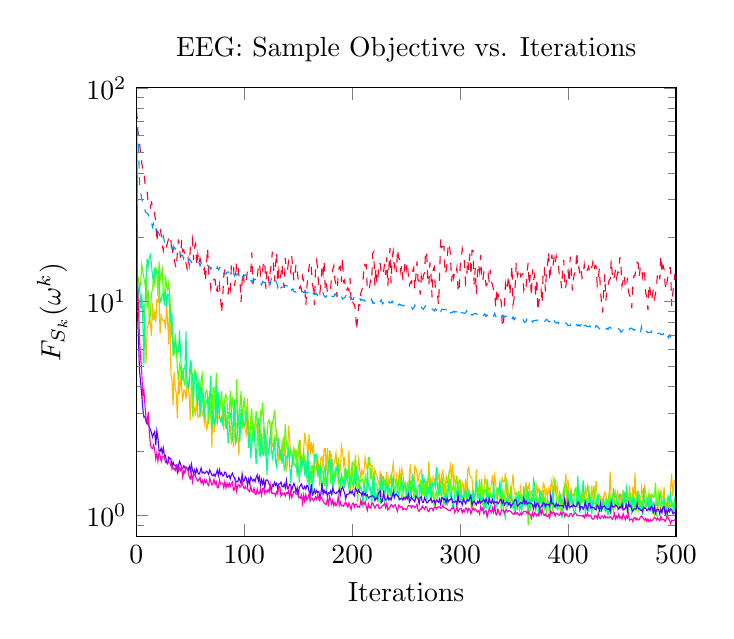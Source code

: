 % This file was created by matplotlib v0.1.0.
% Copyright (c) 2010--2014, Nico Schlömer <nico.schloemer@gmail.com>
% All rights reserved.
% 
% The lastest updates can be retrieved from
% 
% https://github.com/nschloe/matplotlib2tikz
% 
% where you can also submit bug reports and leavecomments.
% 
\begin{tikzpicture}

\definecolor{color1}{rgb}{1,0.728,0}
\definecolor{color0}{rgb}{1,0,0.16}
\definecolor{color3}{rgb}{0,1,0.548}
\definecolor{color2}{rgb}{0.36,1,0}
\definecolor{color5}{rgb}{0.355,0,1}
\definecolor{color4}{rgb}{0,0.562,1}
\definecolor{color6}{rgb}{1,0,0.75}

\begin{axis}[
title={EEG: Sample Objective vs. Iterations},
xlabel={Iterations},
ylabel={$F_{S_k}(\omega^k)$},
xmin=0, xmax=500,
ymin=0.8, ymax=100,
ymode=log,
axis on top
]
\addplot [color0, dashed]
coordinates {
(0,78.138)
(1.0,64.012)
(2,60.364)
(3,55.307)
(4,48.929)
(5,44.588)
(6,41.43)
(7,41.49)
(8.0,35.499)
(9,35.021)
(10,32.739)
(11,28.641)
(12,28.785)
(13,27.594)
(14,29.114)
(15,28.26)
(16,28.16)
(17,25.587)
(18,23.513)
(19,18.987)
(20,21.884)
(21,22.554)
(22,22.144)
(23,20.566)
(24,18.524)
(25,17.372)
(26,18.83)
(27,18.504)
(28,18.116)
(29,18.994)
(30,19.795)
(31,18.829)
(32,19.42)
(33,16.577)
(34,17.899)
(35,16.078)
(36,14.876)
(37,14.361)
(38,16.94)
(39,19.541)
(40,17.613)
(41,16.016)
(42,19.43)
(43,17.165)
(44,17.4)
(45,16.391)
(46,15.136)
(47,14.282)
(48,15.904)
(49,14.818)
(50,17.723)
(51,18.469)
(52,19.711)
(53,15.652)
(54,18.04)
(55,18.727)
(56,14.722)
(57,16.616)
(58,15.088)
(59,15.954)
(60,15.191)
(61,14.931)
(62,14.024)
(63,14.319)
(64,12.485)
(65,15.134)
(66,17.859)
(67,13.691)
(68,12.871)
(69,11.51)
(70,12.625)
(71,12.504)
(72,12.738)
(73,12.663)
(74,11.043)
(75,11.654)
(76,10.91)
(77,11.999)
(78,10.495)
(79,8.834)
(80,10.376)
(81,13.144)
(82,14.069)
(83,14.183)
(84,13.798)
(85,10.808)
(86,12.151)
(87,11.401)
(88,14.602)
(89,14.299)
(90,14.906)
(91,11.84)
(92,13.034)
(93,15.372)
(94,15.053)
(95,13.286)
(96,12.706)
(97,9.992)
(98,12.447)
(99,13.771)
(100,12.086)
(101,11.951)
(102,12.553)
(103,14.174)
(104,14.325)
(105,13.929)
(106,13.767)
(107,17.01)
(108,12.043)
(109,13.004)
(110,12.913)
(111,12.785)
(112,12.634)
(113,14.683)
(114,15.188)
(115,13.509)
(116,14.508)
(117,14.016)
(118,15.564)
(119,15.313)
(120,11.472)
(121,14.128)
(122,13.564)
(123,12.174)
(124,13.773)
(125,14.838)
(126,17.117)
(127,14.953)
(128,12.457)
(129,14.872)
(130,17.029)
(131,12.24)
(132,14.027)
(133,12.835)
(134,13.43)
(135,14.99)
(136,12.786)
(137,11.592)
(138,16.018)
(139,13.963)
(140,14.075)
(141,15.314)
(142,14.321)
(143,13.731)
(144,16.313)
(145,14.189)
(146,12.522)
(147,13.551)
(148,15.013)
(149,14.079)
(150,12.579)
(151,11.571)
(152,11.813)
(153,11.352)
(154,13.116)
(155,12.525)
(156,11.799)
(157,9.574)
(158,11.621)
(159,13.276)
(160,14.477)
(161,15.46)
(162,14.931)
(163,12.183)
(164,11.468)
(165,9.628)
(166,14.219)
(167,15.569)
(168,14.439)
(169,11.399)
(170,10.965)
(171,12.084)
(172,14.575)
(173,13.483)
(174,15.563)
(175,11.536)
(176,12.368)
(177,11.066)
(178,11.175)
(179,10.986)
(180,11.58)
(181,13.16)
(182,14.141)
(183,14.721)
(184,12.641)
(185,12.013)
(186,10.472)
(187,13.697)
(188,14.502)
(189,14.627)
(190,12.369)
(191,16.106)
(192,12.374)
(193,12.625)
(194,11.177)
(195,11.377)
(196,11.61)
(197,11.233)
(198,12.899)
(199,9.906)
(200,10.278)
(201,9.766)
(202,9.739)
(203,9.093)
(204,7.33)
(205,8.387)
(206,9.648)
(207,9.595)
(208,10.968)
(209,11.322)
(210,12.385)
(211,15.09)
(212,14.702)
(213,14.865)
(214,11.447)
(215,11.872)
(216,11.677)
(217,12.529)
(218,12.237)
(219,16.806)
(220,17.103)
(221,11.827)
(222,14.38)
(223,12.064)
(224,13.261)
(225,15.301)
(226,15.064)
(227,13.463)
(228,13.252)
(229,13.723)
(230,15.058)
(231,13.318)
(232,16.114)
(233,11.808)
(234,14.508)
(235,17.816)
(236,12.193)
(237,16.022)
(238,17.191)
(239,14.554)
(240,15.627)
(241,13.73)
(242,17.625)
(243,16.059)
(244,15.825)
(245,13.871)
(246,14.851)
(247,12.569)
(248,13.644)
(249,15.438)
(250,14.051)
(251,15.225)
(252,13.33)
(253,11.942)
(254,12.351)
(255,12.204)
(256,13.914)
(257,14.426)
(258,11.449)
(259,13.178)
(260,15.434)
(261,12.604)
(262,12.517)
(263,10.785)
(264,13.109)
(265,12.146)
(266,13.327)
(267,13.621)
(268,17.334)
(269,16.842)
(270,12.764)
(271,11.899)
(272,15.251)
(273,13.321)
(274,10.477)
(275,14.082)
(276,14.519)
(277,11.623)
(278,10.951)
(279,10.718)
(280,9.669)
(281,13.475)
(282,19.726)
(283,17.95)
(284,18.16)
(285,18.066)
(286,13.455)
(287,13.94)
(288,15.362)
(289,18.822)
(290,18.395)
(291,16.695)
(292,12.409)
(293,13.981)
(294,12.888)
(295,13.748)
(296,13.394)
(297,14.404)
(298,11.563)
(299,11.035)
(300,14.5)
(301,16.011)
(302,17.639)
(303,16.497)
(304,15.302)
(305,12.167)
(306,12.808)
(307,15.706)
(308,14.078)
(309,16.772)
(310,13.224)
(311,17.375)
(312,17.381)
(313,12.05)
(314,14.348)
(315,10.826)
(316,13.402)
(317,15.066)
(318,13.859)
(319,16.559)
(320,12.507)
(321,12.52)
(322,13.792)
(323,13.622)
(324,11.897)
(325,12.033)
(326,13.394)
(327,12.318)
(328,14.111)
(329,12.406)
(330,11.97)
(331,11.341)
(332,10.95)
(333,9.421)
(334,11.527)
(335,10.423)
(336,11.01)
(337,10.224)
(338,10.174)
(339,7.754)
(340,7.574)
(341,9.625)
(342,12.123)
(343,11.28)
(344,12.12)
(345,13.286)
(346,10.745)
(347,12.268)
(348,14.741)
(349,9.693)
(350,10.354)
(351,11.883)
(352,15.148)
(353,13.178)
(354,13.667)
(355,14.264)
(356,13.103)
(357,13.304)
(358,13.472)
(359,11.336)
(360,11.919)
(361,11.494)
(362,13.7)
(363,15.187)
(364,11.922)
(365,13.291)
(366,10.6)
(367,14.151)
(368,12.578)
(369,13.347)
(370,10.53)
(371,12.905)
(372,9.035)
(373,9.998)
(374,10.656)
(375,11.314)
(376,9.834)
(377,14.318)
(378,14.422)
(379,11.14)
(380,13.857)
(381,14.869)
(382,17.17)
(383,12.531)
(384,14.101)
(385,16.615)
(386,14.616)
(387,16.039)
(388,14.963)
(389,16.37)
(390,15.381)
(391,14.748)
(392,13.116)
(393,13.149)
(394,11.541)
(395,14.088)
(396,15.691)
(397,11.459)
(398,11.831)
(399,13.424)
(400,13.942)
(401,12.259)
(402,16.242)
(403,13.974)
(404,11.269)
(405,12.838)
(406,13.577)
(407,13.725)
(408,17.184)
(409,14.047)
(410,14.526)
(411,13.474)
(412,14.281)
(413,12.872)
(414,13.105)
(415,14.895)
(416,13.551)
(417,13.831)
(418,14.096)
(419,14.582)
(420,13.708)
(421,14.598)
(422,14.437)
(423,15.319)
(424,13.994)
(425,14.818)
(426,14.682)
(427,11.935)
(428,12.853)
(429,14.271)
(430,11.351)
(431,9.869)
(432,8.895)
(433,11.053)
(434,13.431)
(435,10.131)
(436,11.444)
(437,11.884)
(438,12.585)
(439,12.725)
(440,15.779)
(441,13.379)
(442,12.571)
(443,13.229)
(444,14.141)
(445,12.881)
(446,13.764)
(447,13.733)
(448,16.16)
(449,14.68)
(450,11.847)
(451,12.554)
(452,13.41)
(453,11.708)
(454,11.549)
(455,12.941)
(456,11.116)
(457,10.737)
(458,10.38)
(459,9.325)
(460,11.809)
(461,13.263)
(462,13.221)
(463,14.554)
(464,15.287)
(465,15.095)
(466,13.106)
(467,14.676)
(468,14.605)
(469,13.111)
(470,14.296)
(471,13.408)
(472,10.996)
(473,10.485)
(474,9.138)
(475,12.06)
(476,11.341)
(477,10.104)
(478,10.623)
(479,11.406)
(480,10.332)
(481,10.854)
(482,11.836)
(483,13.781)
(484,13.743)
(485,12.717)
(486,16.449)
(487,13.57)
(488,14.765)
(489,14.136)
(490,11.938)
(491,11.34)
(492,12.714)
(493,13.367)
(494,14.428)
(495,14.399)
(496,9.544)
(497,10.937)
(498,12.158)
(499,13.48)

};
\addplot [color1]
coordinates {
(0,77.223)
(1.0,8.912)
(2,8.142)
(3,10.116)
(4,10.573)
(5,9.971)
(6,8.242)
(7,9.798)
(8.0,7.515)
(9,5.148)
(10,7.536)
(11,7.74)
(12,8.355)
(13,7.937)
(14,6.895)
(15,9.845)
(16,8.162)
(17,8.874)
(18,8.017)
(19,10.194)
(20,10.035)
(21,10.778)
(22,7.08)
(23,8.571)
(24,8.247)
(25,8.13)
(26,8.202)
(27,7.423)
(28,9.73)
(29,8.042)
(30,6.339)
(31,10.315)
(32,4.536)
(33,4.368)
(34,3.271)
(35,4.71)
(36,3.972)
(37,3.71)
(38,2.843)
(39,4.438)
(40,3.703)
(41,4.541)
(42,3.933)
(43,3.422)
(44,3.866)
(45,3.847)
(46,3.499)
(47,4.097)
(48,4.004)
(49,3.662)
(50,2.789)
(51,4.16)
(52,3.98)
(53,3.038)
(54,3.173)
(55,2.937)
(56,3.71)
(57,2.877)
(58,2.922)
(59,2.94)
(60,3.483)
(61,2.951)
(62,3.073)
(63,2.707)
(64,2.985)
(65,2.519)
(66,2.581)
(67,3.597)
(68,3.13)
(69,3.105)
(70,2.073)
(71,3.649)
(72,2.441)
(73,2.684)
(74,3.272)
(75,2.708)
(76,2.906)
(77,2.938)
(78,2.78)
(79,2.742)
(80,2.939)
(81,2.517)
(82,3.243)
(83,2.788)
(84,2.622)
(85,2.778)
(86,2.684)
(87,2.629)
(88,2.152)
(89,2.466)
(90,2.089)
(91,2.443)
(92,2.707)
(93,2.682)
(94,2.374)
(95,1.907)
(96,3.008)
(97,2.96)
(98,2.544)
(99,2.845)
(100,2.699)
(101,2.485)
(102,2.387)
(103,3.531)
(104,2.497)
(105,2.339)
(106,2.405)
(107,2.233)
(108,2.335)
(109,2.245)
(110,2.329)
(111,2.564)
(112,2.729)
(113,2.453)
(114,2.494)
(115,2.492)
(116,2.284)
(117,2.255)
(118,2.604)
(119,1.987)
(120,2.086)
(121,2.244)
(122,1.973)
(123,1.949)
(124,2.373)
(125,2.757)
(126,2.104)
(127,2.127)
(128,2.326)
(129,2.192)
(130,2.541)
(131,2.056)
(132,1.812)
(133,1.951)
(134,2.036)
(135,2.057)
(136,2.329)
(137,1.889)
(138,2.074)
(139,1.603)
(140,1.757)
(141,2.629)
(142,2.314)
(143,1.934)
(144,1.976)
(145,1.682)
(146,2.073)
(147,1.987)
(148,2.008)
(149,1.934)
(150,2.02)
(151,1.789)
(152,2.262)
(153,1.613)
(154,1.711)
(155,2.014)
(156,2.438)
(157,2.187)
(158,2.169)
(159,1.883)
(160,2.402)
(161,1.924)
(162,2.207)
(163,1.947)
(164,2.177)
(165,1.75)
(166,1.878)
(167,1.701)
(168,1.89)
(169,1.636)
(170,1.688)
(171,1.858)
(172,1.889)
(173,1.645)
(174,2.059)
(175,2.054)
(176,1.613)
(177,2.067)
(178,1.582)
(179,1.75)
(180,1.962)
(181,1.905)
(182,1.677)
(183,1.736)
(184,1.806)
(185,1.964)
(186,1.671)
(187,1.42)
(188,1.742)
(189,1.605)
(190,2.126)
(191,2.004)
(192,1.739)
(193,1.878)
(194,1.397)
(195,1.583)
(196,1.571)
(197,2.017)
(198,1.281)
(199,1.524)
(200,1.714)
(201,1.74)
(202,1.772)
(203,1.295)
(204,1.687)
(205,1.66)
(206,1.849)
(207,1.635)
(208,1.506)
(209,1.633)
(210,1.549)
(211,1.633)
(212,1.869)
(213,1.717)
(214,1.634)
(215,1.8)
(216,1.72)
(217,1.742)
(218,1.694)
(219,1.702)
(220,1.382)
(221,1.641)
(222,1.57)
(223,1.535)
(224,1.43)
(225,1.388)
(226,1.614)
(227,1.394)
(228,1.522)
(229,1.518)
(230,1.427)
(231,1.451)
(232,1.601)
(233,1.254)
(234,1.492)
(235,1.425)
(236,1.412)
(237,1.607)
(238,1.751)
(239,1.468)
(240,1.423)
(241,1.533)
(242,1.302)
(243,1.514)
(244,1.63)
(245,1.4)
(246,1.656)
(247,1.553)
(248,1.386)
(249,1.433)
(250,1.329)
(251,1.192)
(252,1.234)
(253,1.567)
(254,1.744)
(255,1.276)
(256,1.4)
(257,1.205)
(258,1.701)
(259,1.665)
(260,1.57)
(261,1.441)
(262,1.553)
(263,1.587)
(264,1.631)
(265,1.479)
(266,1.313)
(267,1.356)
(268,1.241)
(269,1.418)
(270,1.343)
(271,1.794)
(272,1.373)
(273,1.479)
(274,1.325)
(275,1.514)
(276,1.478)
(277,1.43)
(278,1.509)
(279,1.618)
(280,1.499)
(281,1.552)
(282,1.301)
(283,1.546)
(284,1.615)
(285,1.468)
(286,1.223)
(287,1.526)
(288,1.428)
(289,1.429)
(290,1.595)
(291,1.708)
(292,1.447)
(293,1.735)
(294,1.433)
(295,1.52)
(296,1.342)
(297,1.343)
(298,1.338)
(299,1.468)
(300,1.454)
(301,1.248)
(302,1.428)
(303,1.386)
(304,1.181)
(305,1.488)
(306,1.194)
(307,1.632)
(308,1.678)
(309,1.541)
(310,1.503)
(311,1.494)
(312,1.255)
(313,1.12)
(314,1.23)
(315,1.642)
(316,1.311)
(317,1.34)
(318,1.193)
(319,1.29)
(320,1.373)
(321,1.158)
(322,1.298)
(323,1.507)
(324,1.422)
(325,1.236)
(326,1.351)
(327,1.343)
(328,1.292)
(329,1.406)
(330,1.544)
(331,1.309)
(332,1.537)
(333,1.414)
(334,1.195)
(335,1.316)
(336,1.261)
(337,1.196)
(338,1.358)
(339,1.494)
(340,1.437)
(341,1.44)
(342,1.585)
(343,1.248)
(344,1.415)
(345,1.214)
(346,1.237)
(347,1.148)
(348,1.386)
(349,1.558)
(350,1.308)
(351,1.251)
(352,1.275)
(353,1.182)
(354,1.162)
(355,1.252)
(356,1.354)
(357,1.125)
(358,1.194)
(359,1.371)
(360,1.215)
(361,1.434)
(362,1.273)
(363,1.342)
(364,1.405)
(365,1.191)
(366,1.294)
(367,1.255)
(368,1.245)
(369,1.321)
(370,1.247)
(371,1.387)
(372,1.274)
(373,1.341)
(374,1.227)
(375,1.304)
(376,1.147)
(377,1.419)
(378,1.388)
(379,1.201)
(380,1.313)
(381,1.245)
(382,1.321)
(383,1.245)
(384,1.376)
(385,1.466)
(386,1.199)
(387,1.272)
(388,1.483)
(389,1.274)
(390,1.372)
(391,1.165)
(392,1.246)
(393,1.014)
(394,1.223)
(395,1.255)
(396,1.352)
(397,1.365)
(398,1.57)
(399,1.062)
(400,1.474)
(401,1.121)
(402,1.306)
(403,1.203)
(404,1.255)
(405,1.235)
(406,1.291)
(407,1.315)
(408,1.341)
(409,1.372)
(410,1.309)
(411,1.254)
(412,1.147)
(413,1.151)
(414,1.372)
(415,1.112)
(416,1.352)
(417,1.251)
(418,1.376)
(419,1.293)
(420,1.222)
(421,1.092)
(422,1.379)
(423,1.197)
(424,1.33)
(425,1.244)
(426,1.453)
(427,1.234)
(428,1.22)
(429,1.25)
(430,1.226)
(431,1.109)
(432,1.202)
(433,1.208)
(434,1.282)
(435,1.264)
(436,1.147)
(437,1.176)
(438,1.221)
(439,1.603)
(440,1.157)
(441,1.146)
(442,1.349)
(443,1.178)
(444,1.32)
(445,1.154)
(446,1.278)
(447,1.205)
(448,1.246)
(449,1.091)
(450,1.126)
(451,1.323)
(452,1.16)
(453,1.195)
(454,1.305)
(455,1.177)
(456,1.161)
(457,1.384)
(458,1.121)
(459,1.065)
(460,1.36)
(461,1.165)
(462,1.58)
(463,1.152)
(464,1.305)
(465,1.142)
(466,1.239)
(467,1.054)
(468,1.363)
(469,1.27)
(470,1.029)
(471,1.393)
(472,1.275)
(473,1.189)
(474,1.192)
(475,1.255)
(476,1.256)
(477,1.159)
(478,1.099)
(479,1.089)
(480,1.012)
(481,1.143)
(482,1.042)
(483,1.067)
(484,1.083)
(485,1.186)
(486,1.306)
(487,1.229)
(488,1.194)
(489,1.36)
(490,1.027)
(491,1.083)
(492,1.201)
(493,1.106)
(494,1.113)
(495,1.364)
(496,1.569)
(497,1.233)
(498,1.402)
(499,1.467)

};
\addplot [color2]
coordinates {
(0,79.844)
(1.0,12.478)
(2,12.832)
(3,11.737)
(4,12.033)
(5,14.903)
(6,13.836)
(7,12.903)
(8.0,12.006)
(9,12.851)
(10,9.328)
(11,11.286)
(12,7.888)
(13,8.642)
(14,10.935)
(15,11.478)
(16,13.415)
(17,11.808)
(18,14.585)
(19,13.459)
(20,10.581)
(21,15.381)
(22,12.643)
(23,13.286)
(24,14.195)
(25,10.232)
(26,10.116)
(27,13.347)
(28,11.774)
(29,11.372)
(30,12.31)
(31,10.721)
(32,8.277)
(33,6.816)
(34,6.707)
(35,5.639)
(36,7.078)
(37,6.062)
(38,4.837)
(39,4.296)
(40,5.101)
(41,4.874)
(42,4.319)
(43,4.688)
(44,4.263)
(45,4.072)
(46,5.082)
(47,4.242)
(48,3.93)
(49,4.065)
(50,4.765)
(51,5.243)
(52,2.888)
(53,4.036)
(54,4.763)
(55,4.65)
(56,4.306)
(57,3.937)
(58,3.703)
(59,3.437)
(60,4.317)
(61,4.574)
(62,3.707)
(63,2.924)
(64,3.744)
(65,3.845)
(66,3.668)
(67,2.665)
(68,3.806)
(69,2.995)
(70,2.571)
(71,3.946)
(72,3.974)
(73,3.093)
(74,4.644)
(75,3.451)
(76,3.036)
(77,3.102)
(78,3.325)
(79,3.83)
(80,3.031)
(81,3.242)
(82,3.537)
(83,3.675)
(84,3.468)
(85,2.831)
(86,2.946)
(87,3.828)
(88,3.065)
(89,3.59)
(90,3.147)
(91,2.732)
(92,2.993)
(93,4.336)
(94,2.632)
(95,2.903)
(96,3.287)
(97,3.819)
(98,2.601)
(99,3.218)
(100,3.567)
(101,2.826)
(102,3.131)
(103,2.874)
(104,2.508)
(105,2.192)
(106,2.878)
(107,3.164)
(108,2.281)
(109,2.663)
(110,2.598)
(111,3.08)
(112,2.724)
(113,2.335)
(114,1.897)
(115,3.064)
(116,2.944)
(117,3.381)
(118,2.754)
(119,2.313)
(120,1.878)
(121,2.319)
(122,2.738)
(123,2.799)
(124,2.629)
(125,2.167)
(126,2.762)
(127,2.812)
(128,3.121)
(129,2.686)
(130,2.252)
(131,2.288)
(132,2.106)
(133,2.005)
(134,1.807)
(135,2.149)
(136,1.971)
(137,2.045)
(138,2.675)
(139,2.151)
(140,2.038)
(141,2.03)
(142,1.848)
(143,2.011)
(144,1.923)
(145,1.77)
(146,2.061)
(147,1.867)
(148,2.043)
(149,1.508)
(150,2.066)
(151,2.248)
(152,1.718)
(153,1.823)
(154,1.838)
(155,1.995)
(156,1.798)
(157,1.607)
(158,1.494)
(159,1.422)
(160,1.511)
(161,1.46)
(162,1.705)
(163,1.71)
(164,1.427)
(165,1.705)
(166,1.673)
(167,1.655)
(168,1.556)
(169,1.685)
(170,1.377)
(171,1.711)
(172,1.594)
(173,1.604)
(174,1.371)
(175,1.577)
(176,1.438)
(177,1.392)
(178,1.681)
(179,2.017)
(180,1.401)
(181,1.631)
(182,1.442)
(183,1.621)
(184,1.495)
(185,1.567)
(186,1.565)
(187,1.877)
(188,1.144)
(189,1.381)
(190,1.52)
(191,1.503)
(192,1.339)
(193,1.625)
(194,1.584)
(195,1.617)
(196,1.485)
(197,1.7)
(198,1.348)
(199,1.563)
(200,1.792)
(201,1.316)
(202,1.448)
(203,1.919)
(204,1.464)
(205,1.158)
(206,1.406)
(207,1.47)
(208,1.434)
(209,1.49)
(210,1.451)
(211,1.35)
(212,1.542)
(213,1.464)
(214,1.403)
(215,1.866)
(216,1.864)
(217,1.483)
(218,1.671)
(219,1.205)
(220,1.378)
(221,1.422)
(222,1.413)
(223,1.374)
(224,1.245)
(225,1.349)
(226,1.135)
(227,1.349)
(228,1.328)
(229,1.378)
(230,1.45)
(231,1.363)
(232,1.49)
(233,1.219)
(234,1.377)
(235,1.472)
(236,1.545)
(237,1.365)
(238,1.444)
(239,1.24)
(240,1.364)
(241,1.438)
(242,1.302)
(243,1.422)
(244,1.557)
(245,1.312)
(246,1.203)
(247,1.25)
(248,1.348)
(249,1.378)
(250,1.216)
(251,1.434)
(252,1.258)
(253,1.179)
(254,1.456)
(255,1.3)
(256,1.456)
(257,1.267)
(258,1.215)
(259,1.359)
(260,1.239)
(261,1.223)
(262,1.181)
(263,1.474)
(264,1.306)
(265,1.269)
(266,1.489)
(267,1.206)
(268,1.422)
(269,1.353)
(270,1.446)
(271,1.554)
(272,1.277)
(273,1.427)
(274,1.242)
(275,1.302)
(276,1.084)
(277,1.249)
(278,1.29)
(279,1.165)
(280,1.373)
(281,1.268)
(282,1.269)
(283,1.223)
(284,1.514)
(285,1.219)
(286,1.127)
(287,1.193)
(288,1.414)
(289,1.534)
(290,1.292)
(291,1.477)
(292,1.282)
(293,1.337)
(294,1.392)
(295,1.26)
(296,1.406)
(297,1.535)
(298,1.255)
(299,1.428)
(300,1.453)
(301,1.216)
(302,1.157)
(303,1.183)
(304,1.267)
(305,1.271)
(306,1.193)
(307,1.351)
(308,1.237)
(309,1.267)
(310,1.128)
(311,1.061)
(312,1.259)
(313,1.17)
(314,1.276)
(315,1.357)
(316,1.212)
(317,1.254)
(318,1.476)
(319,1.171)
(320,1.484)
(321,1.123)
(322,1.261)
(323,1.321)
(324,1.294)
(325,1.479)
(326,1.308)
(327,1.184)
(328,1.268)
(329,1.22)
(330,1.173)
(331,1.229)
(332,1.24)
(333,1.247)
(334,1.332)
(335,1.342)
(336,1.304)
(337,1.357)
(338,1.043)
(339,1.323)
(340,1.149)
(341,1.166)
(342,1.382)
(343,1.454)
(344,1.22)
(345,1.257)
(346,1.19)
(347,1.376)
(348,1.213)
(349,1.111)
(350,1.102)
(351,1.216)
(352,1.189)
(353,1.058)
(354,1.303)
(355,1.14)
(356,1.252)
(357,1.252)
(358,1.105)
(359,1.116)
(360,1.244)
(361,1.179)
(362,1.373)
(363,0.895)
(364,1.193)
(365,1.046)
(366,1.177)
(367,1.178)
(368,1.342)
(369,1.128)
(370,1.105)
(371,1.232)
(372,1.141)
(373,1.208)
(374,1.225)
(375,1.142)
(376,1.165)
(377,1.315)
(378,1.061)
(379,1.232)
(380,1.011)
(381,1.198)
(382,1.131)
(383,1.045)
(384,1.195)
(385,1.145)
(386,1.03)
(387,1.483)
(388,1.391)
(389,1.24)
(390,1.113)
(391,1.098)
(392,1.274)
(393,1.216)
(394,0.976)
(395,1.188)
(396,1.19)
(397,1.4)
(398,1.355)
(399,1.293)
(400,1.231)
(401,1.221)
(402,1.144)
(403,1.181)
(404,1.143)
(405,1.081)
(406,1.315)
(407,1.344)
(408,1.278)
(409,1.089)
(410,1.205)
(411,1.135)
(412,1.262)
(413,1.162)
(414,1.199)
(415,1.2)
(416,1.119)
(417,1.186)
(418,1.152)
(419,1.37)
(420,1.11)
(421,1.168)
(422,1.102)
(423,1.094)
(424,1.372)
(425,1.155)
(426,1.044)
(427,1.229)
(428,1.21)
(429,1.191)
(430,1.19)
(431,1.188)
(432,1.119)
(433,1.101)
(434,1.141)
(435,1.195)
(436,1.163)
(437,1.162)
(438,1.258)
(439,1.214)
(440,1.042)
(441,1.135)
(442,1.048)
(443,1.159)
(444,1.096)
(445,1.223)
(446,1.072)
(447,1.128)
(448,1.1)
(449,1.126)
(450,1.257)
(451,1.257)
(452,1.214)
(453,1.259)
(454,1.225)
(455,1.062)
(456,1.047)
(457,1.159)
(458,1.28)
(459,1.057)
(460,1.224)
(461,1.189)
(462,1.064)
(463,1.13)
(464,1.274)
(465,1.043)
(466,1.085)
(467,1.153)
(468,1.107)
(469,1.158)
(470,1.079)
(471,1.096)
(472,1.088)
(473,1.178)
(474,1.095)
(475,1.274)
(476,1.164)
(477,1.192)
(478,1.247)
(479,1.216)
(480,1.226)
(481,1.424)
(482,1.115)
(483,1.107)
(484,1.278)
(485,1.169)
(486,1.049)
(487,1.045)
(488,1.059)
(489,1.174)
(490,1.058)
(491,1.019)
(492,1.156)
(493,1.125)
(494,1.05)
(495,1.099)
(496,1.155)
(497,1.157)
(498,1.062)
(499,1.123)

};
\addplot [color3]
coordinates {
(0,79.213)
(1.0,9.791)
(2,11.222)
(3,12.274)
(4,9.306)
(5,10.814)
(6,8.097)
(7,5.052)
(8.0,9.545)
(9,12.749)
(10,15.893)
(11,14.693)
(12,16.031)
(13,16.546)
(14,14.98)
(15,13.089)
(16,12.458)
(17,14.113)
(18,13.633)
(19,13.794)
(20,13.731)
(21,13.798)
(22,9.924)
(23,10.137)
(24,10.785)
(25,10.962)
(26,9.61)
(27,11.451)
(28,9.463)
(29,10.816)
(30,10.823)
(31,9.023)
(32,8.091)
(33,8.802)
(34,5.553)
(35,6.147)
(36,6.494)
(37,6.078)
(38,5.726)
(39,5.825)
(40,7.336)
(41,5.816)
(42,4.46)
(43,4.331)
(44,4.885)
(45,4.847)
(46,7.265)
(47,4.015)
(48,3.96)
(49,4.358)
(50,5.337)
(51,4.648)
(52,4.618)
(53,3.5)
(54,4.54)
(55,4.642)
(56,3.591)
(57,3.234)
(58,4.355)
(59,2.883)
(60,4.005)
(61,3.724)
(62,3.247)
(63,2.963)
(64,3.24)
(65,3.373)
(66,3.627)
(67,3.003)
(68,3.587)
(69,4.508)
(70,2.545)
(71,3.064)
(72,2.74)
(73,2.674)
(74,4.057)
(75,2.699)
(76,3.768)
(77,2.893)
(78,2.77)
(79,2.886)
(80,2.613)
(81,3.07)
(82,3.206)
(83,2.543)
(84,2.946)
(85,2.171)
(86,2.454)
(87,2.947)
(88,3.06)
(89,2.239)
(90,2.746)
(91,3.502)
(92,2.177)
(93,2.242)
(94,3.034)
(95,2.594)
(96,2.22)
(97,3.161)
(98,2.869)
(99,2.779)
(100,2.611)
(101,2.707)
(102,2.986)
(103,2.734)
(104,2.071)
(105,2.447)
(106,1.858)
(107,2.195)
(108,2.331)
(109,2.6)
(110,2.114)
(111,1.733)
(112,2.264)
(113,2.817)
(114,2.676)
(115,1.871)
(116,2.413)
(117,1.939)
(118,1.914)
(119,2.532)
(120,2.257)
(121,1.551)
(122,1.929)
(123,2.069)
(124,2.316)
(125,2.088)
(126,1.862)
(127,2.023)
(128,2.308)
(129,1.774)
(130,1.69)
(131,2.142)
(132,2.253)
(133,1.879)
(134,1.99)
(135,1.746)
(136,1.97)
(137,1.641)
(138,1.72)
(139,1.891)
(140,1.867)
(141,2.038)
(142,1.752)
(143,1.414)
(144,1.709)
(145,1.912)
(146,1.737)
(147,1.739)
(148,1.679)
(149,1.601)
(150,1.704)
(151,1.425)
(152,1.744)
(153,1.873)
(154,1.735)
(155,1.829)
(156,1.536)
(157,1.813)
(158,1.489)
(159,1.981)
(160,1.354)
(161,1.593)
(162,1.608)
(163,1.281)
(164,1.538)
(165,1.927)
(166,1.902)
(167,1.93)
(168,1.58)
(169,1.533)
(170,1.735)
(171,1.544)
(172,1.287)
(173,1.486)
(174,1.625)
(175,1.702)
(176,1.274)
(177,1.532)
(178,1.745)
(179,1.847)
(180,1.649)
(181,1.846)
(182,1.255)
(183,1.445)
(184,1.464)
(185,1.68)
(186,1.62)
(187,1.676)
(188,1.49)
(189,1.41)
(190,1.539)
(191,1.428)
(192,1.46)
(193,1.34)
(194,1.664)
(195,1.464)
(196,1.451)
(197,1.324)
(198,1.523)
(199,1.491)
(200,1.402)
(201,1.397)
(202,1.527)
(203,1.383)
(204,1.609)
(205,1.552)
(206,1.501)
(207,1.316)
(208,1.368)
(209,1.285)
(210,1.087)
(211,1.376)
(212,1.316)
(213,1.166)
(214,1.585)
(215,1.382)
(216,1.323)
(217,1.351)
(218,1.075)
(219,1.44)
(220,1.58)
(221,1.172)
(222,1.264)
(223,1.223)
(224,1.163)
(225,1.316)
(226,1.306)
(227,1.565)
(228,1.356)
(229,1.453)
(230,1.139)
(231,1.378)
(232,1.325)
(233,1.388)
(234,1.299)
(235,1.338)
(236,1.208)
(237,1.455)
(238,1.508)
(239,1.259)
(240,1.265)
(241,1.253)
(242,1.331)
(243,1.179)
(244,1.364)
(245,1.355)
(246,1.481)
(247,1.299)
(248,1.371)
(249,1.394)
(250,1.31)
(251,1.237)
(252,1.265)
(253,1.481)
(254,1.181)
(255,1.32)
(256,1.53)
(257,1.464)
(258,1.292)
(259,1.281)
(260,1.222)
(261,1.364)
(262,1.393)
(263,1.362)
(264,1.229)
(265,1.565)
(266,1.434)
(267,1.467)
(268,1.369)
(269,1.173)
(270,1.38)
(271,1.261)
(272,1.415)
(273,1.175)
(274,1.42)
(275,1.367)
(276,1.427)
(277,1.356)
(278,1.683)
(279,1.346)
(280,1.273)
(281,1.43)
(282,1.306)
(283,1.202)
(284,1.194)
(285,1.128)
(286,1.26)
(287,1.241)
(288,1.109)
(289,1.38)
(290,1.319)
(291,1.23)
(292,1.294)
(293,1.092)
(294,1.137)
(295,1.232)
(296,1.233)
(297,1.312)
(298,1.194)
(299,1.317)
(300,1.179)
(301,1.256)
(302,1.235)
(303,1.19)
(304,1.296)
(305,1.302)
(306,1.153)
(307,1.177)
(308,1.299)
(309,1.224)
(310,1.185)
(311,1.145)
(312,1.309)
(313,1.202)
(314,1.268)
(315,1.425)
(316,1.316)
(317,1.236)
(318,1.173)
(319,1.221)
(320,1.184)
(321,1.199)
(322,1.035)
(323,1.187)
(324,1.073)
(325,1.325)
(326,1.22)
(327,1.064)
(328,1.084)
(329,1.163)
(330,1.192)
(331,1.436)
(332,1.141)
(333,1.079)
(334,1.137)
(335,1.243)
(336,1.356)
(337,1.439)
(338,1.186)
(339,1.113)
(340,1.114)
(341,1.014)
(342,0.973)
(343,1.209)
(344,1.116)
(345,1.184)
(346,1.23)
(347,1.234)
(348,1.184)
(349,1.083)
(350,1.141)
(351,1.011)
(352,1.246)
(353,1.177)
(354,1.224)
(355,1.065)
(356,1.128)
(357,1.036)
(358,1.173)
(359,1.297)
(360,1.157)
(361,1.106)
(362,1.121)
(363,1.308)
(364,1.023)
(365,1.168)
(366,1.205)
(367,1.17)
(368,1.476)
(369,1.4)
(370,1.036)
(371,1.176)
(372,1.124)
(373,0.986)
(374,1.314)
(375,1.14)
(376,1.086)
(377,1.184)
(378,1.079)
(379,1.145)
(380,1.124)
(381,1.157)
(382,1.152)
(383,1.03)
(384,1.245)
(385,1.113)
(386,1.32)
(387,1.091)
(388,1.126)
(389,1.101)
(390,1.067)
(391,1.091)
(392,1.224)
(393,1.25)
(394,1.094)
(395,0.985)
(396,1.317)
(397,1.179)
(398,1.065)
(399,1.064)
(400,1.308)
(401,1.07)
(402,1.174)
(403,1.299)
(404,1.165)
(405,1.063)
(406,1.018)
(407,1.074)
(408,1.18)
(409,1.533)
(410,1.189)
(411,1.029)
(412,1.188)
(413,1.265)
(414,1.46)
(415,1.167)
(416,1.024)
(417,1.125)
(418,1.061)
(419,1.05)
(420,1.282)
(421,1.164)
(422,1.013)
(423,1.165)
(424,1.135)
(425,1.139)
(426,1.148)
(427,1.21)
(428,1.237)
(429,1.048)
(430,1.045)
(431,1.124)
(432,1.082)
(433,1.193)
(434,1.062)
(435,1.039)
(436,1.141)
(437,0.983)
(438,1.186)
(439,1.031)
(440,1.205)
(441,1.093)
(442,1.337)
(443,1.227)
(444,1.221)
(445,1.199)
(446,1.111)
(447,1.141)
(448,1.258)
(449,1.231)
(450,1.195)
(451,1.073)
(452,1.293)
(453,1.106)
(454,1.357)
(455,1.254)
(456,1.186)
(457,1.199)
(458,1.134)
(459,1.001)
(460,1.204)
(461,1.209)
(462,1.129)
(463,1.061)
(464,1.103)
(465,1.258)
(466,1.136)
(467,1.073)
(468,1.127)
(469,1.006)
(470,1.344)
(471,1.168)
(472,1.104)
(473,1.105)
(474,1.224)
(475,1.055)
(476,1.131)
(477,1.221)
(478,1.021)
(479,1.153)
(480,1.132)
(481,1.01)
(482,0.997)
(483,1.117)
(484,1.134)
(485,1.258)
(486,1.225)
(487,1.118)
(488,1.166)
(489,1.2)
(490,1.154)
(491,1.016)
(492,1.096)
(493,1.216)
(494,1.164)
(495,1.263)
(496,1.111)
(497,1.122)
(498,0.996)
(499,1.224)

};
\addplot [color4, dashed]
coordinates {
(0,78.318)
(1.0,70.975)
(2,53.419)
(3,35.77)
(4,32.319)
(5,30.429)
(6,28.664)
(7,27.557)
(8.0,26.722)
(9,26.125)
(10,25.851)
(11,25.645)
(12,23.964)
(13,23.852)
(14,23.626)
(15,22.329)
(16,23.188)
(17,21.544)
(18,21.981)
(19,21.578)
(20,21.228)
(21,20.912)
(22,19.553)
(23,19.718)
(24,19.536)
(25,20.261)
(26,19.077)
(27,18.906)
(28,18.597)
(29,18.537)
(30,18.443)
(31,18.438)
(32,18.323)
(33,17.672)
(34,17.79)
(35,18.023)
(36,17.614)
(37,17.881)
(38,17.774)
(39,17.192)
(40,17.073)
(41,16.679)
(42,16.407)
(43,16.458)
(44,15.741)
(45,15.798)
(46,16.169)
(47,16.156)
(48,15.46)
(49,15.881)
(50,15.606)
(51,15.246)
(52,15.449)
(53,15.597)
(54,15.149)
(55,15.173)
(56,15.262)
(57,15.284)
(58,15.273)
(59,14.707)
(60,15.112)
(61,14.836)
(62,14.611)
(63,14.893)
(64,14.88)
(65,15.007)
(66,14.782)
(67,14.681)
(68,14.512)
(69,14.173)
(70,14.628)
(71,14.625)
(72,14.578)
(73,14.391)
(74,14.073)
(75,14.53)
(76,14.112)
(77,14.332)
(78,14.581)
(79,13.931)
(80,14.021)
(81,13.456)
(82,13.489)
(83,13.451)
(84,13.752)
(85,13.767)
(86,13.702)
(87,13.702)
(88,13.896)
(89,13.485)
(90,13.348)
(91,13.172)
(92,13.613)
(93,13.329)
(94,13.504)
(95,13.445)
(96,13.756)
(97,13.101)
(98,13.121)
(99,12.869)
(100,13.331)
(101,13.335)
(102,13.247)
(103,13.333)
(104,13.211)
(105,13.257)
(106,12.596)
(107,12.342)
(108,12.642)
(109,12.623)
(110,12.714)
(111,12.686)
(112,12.474)
(113,12.616)
(114,12.633)
(115,12.191)
(116,12.002)
(117,12.43)
(118,12.311)
(119,12.274)
(120,12.208)
(121,12.26)
(122,12.572)
(123,12.73)
(124,12.102)
(125,12.779)
(126,12.413)
(127,12.049)
(128,12.259)
(129,12.473)
(130,12.334)
(131,11.672)
(132,12.141)
(133,11.508)
(134,11.616)
(135,11.703)
(136,11.689)
(137,11.737)
(138,11.865)
(139,11.917)
(140,11.852)
(141,11.972)
(142,11.938)
(143,12.027)
(144,11.337)
(145,11.489)
(146,11.146)
(147,11.152)
(148,11.041)
(149,11.106)
(150,10.906)
(151,11.203)
(152,11.172)
(153,11.18)
(154,11.167)
(155,11.05)
(156,11.179)
(157,11.078)
(158,10.987)
(159,11.052)
(160,11.031)
(161,10.893)
(162,11.075)
(163,10.737)
(164,10.988)
(165,10.788)
(166,10.81)
(167,10.922)
(168,10.715)
(169,10.818)
(170,10.676)
(171,10.755)
(172,10.601)
(173,10.996)
(174,10.636)
(175,10.496)
(176,10.54)
(177,10.839)
(178,11.059)
(179,10.769)
(180,10.715)
(181,10.619)
(182,10.559)
(183,10.556)
(184,10.876)
(185,10.787)
(186,10.378)
(187,10.563)
(188,10.562)
(189,10.642)
(190,10.617)
(191,10.283)
(192,10.364)
(193,10.46)
(194,10.613)
(195,10.947)
(196,10.531)
(197,10.665)
(198,10.449)
(199,10.468)
(200,10.224)
(201,10.231)
(202,10.543)
(203,10.482)
(204,10.387)
(205,10.303)
(206,10.148)
(207,10.367)
(208,10.144)
(209,10.242)
(210,10.16)
(211,10.186)
(212,10.018)
(213,9.965)
(214,10.034)
(215,10.251)
(216,10.079)
(217,10.049)
(218,10.261)
(219,9.838)
(220,9.931)
(221,9.748)
(222,9.861)
(223,9.925)
(224,9.895)
(225,9.747)
(226,10.019)
(227,10.185)
(228,9.772)
(229,9.882)
(230,9.872)
(231,9.977)
(232,9.706)
(233,9.686)
(234,10.006)
(235,9.853)
(236,9.878)
(237,10.064)
(238,9.77)
(239,9.836)
(240,9.705)
(241,9.772)
(242,9.5)
(243,9.665)
(244,9.745)
(245,9.646)
(246,9.649)
(247,9.56)
(248,9.615)
(249,9.584)
(250,9.645)
(251,9.452)
(252,9.458)
(253,9.411)
(254,9.434)
(255,9.457)
(256,9.244)
(257,9.321)
(258,9.64)
(259,9.299)
(260,9.359)
(261,9.361)
(262,9.304)
(263,9.459)
(264,9.437)
(265,9.293)
(266,9.206)
(267,9.417)
(268,9.558)
(269,9.255)
(270,9.297)
(271,9.354)
(272,9.358)
(273,9.372)
(274,9.253)
(275,9.171)
(276,9.054)
(277,9.247)
(278,9.12)
(279,9.256)
(280,9.399)
(281,8.937)
(282,8.969)
(283,9.225)
(284,9.205)
(285,9.17)
(286,9.224)
(287,9.172)
(288,9.063)
(289,9.155)
(290,9.292)
(291,8.848)
(292,8.904)
(293,8.924)
(294,9.028)
(295,8.921)
(296,8.996)
(297,8.939)
(298,8.771)
(299,8.9)
(300,9.085)
(301,8.893)
(302,8.885)
(303,8.836)
(304,8.821)
(305,8.835)
(306,9.062)
(307,8.831)
(308,9.007)
(309,8.828)
(310,8.88)
(311,8.627)
(312,8.696)
(313,8.81)
(314,8.789)
(315,8.813)
(316,8.694)
(317,8.84)
(318,8.744)
(319,8.766)
(320,8.72)
(321,8.542)
(322,8.655)
(323,8.756)
(324,8.527)
(325,8.665)
(326,8.578)
(327,8.486)
(328,8.447)
(329,8.705)
(330,8.726)
(331,8.56)
(332,8.83)
(333,8.507)
(334,8.533)
(335,8.5)
(336,8.366)
(337,8.444)
(338,8.282)
(339,8.633)
(340,8.508)
(341,8.48)
(342,8.538)
(343,8.568)
(344,8.297)
(345,8.425)
(346,8.354)
(347,8.28)
(348,8.275)
(349,8.492)
(350,8.231)
(351,8.387)
(352,8.386)
(353,8.314)
(354,8.347)
(355,8.285)
(356,8.282)
(357,8.2)
(358,8.285)
(359,8.108)
(360,8.0)
(361,8.074)
(362,8.415)
(363,8.379)
(364,8.492)
(365,8.323)
(366,8.249)
(367,8.019)
(368,8.158)
(369,8.15)
(370,8.194)
(371,8.172)
(372,8.216)
(373,8.189)
(374,8.193)
(375,8.07)
(376,7.993)
(377,8.081)
(378,8.027)
(379,8.172)
(380,8.266)
(381,8.196)
(382,8.077)
(383,8.071)
(384,7.923)
(385,7.811)
(386,8.17)
(387,8.186)
(388,8.015)
(389,7.945)
(390,8.012)
(391,7.907)
(392,8.138)
(393,8.212)
(394,8.106)
(395,8.03)
(396,8.055)
(397,7.967)
(398,7.955)
(399,7.852)
(400,7.721)
(401,7.752)
(402,7.743)
(403,7.967)
(404,7.731)
(405,7.738)
(406,7.657)
(407,7.748)
(408,7.825)
(409,7.713)
(410,7.8)
(411,7.683)
(412,7.798)
(413,7.518)
(414,7.819)
(415,7.711)
(416,7.771)
(417,7.699)
(418,7.643)
(419,7.653)
(420,7.707)
(421,7.625)
(422,7.733)
(423,7.66)
(424,7.62)
(425,7.413)
(426,7.74)
(427,7.698)
(428,7.583)
(429,7.479)
(430,7.41)
(431,7.526)
(432,7.625)
(433,7.465)
(434,7.476)
(435,7.438)
(436,7.511)
(437,7.419)
(438,7.582)
(439,7.589)
(440,7.473)
(441,7.415)
(442,7.544)
(443,7.573)
(444,7.53)
(445,7.502)
(446,7.482)
(447,7.47)
(448,7.361)
(449,7.197)
(450,7.282)
(451,7.385)
(452,7.331)
(453,7.24)
(454,7.299)
(455,7.271)
(456,7.222)
(457,7.446)
(458,7.524)
(459,7.491)
(460,7.437)
(461,7.336)
(462,7.411)
(463,7.31)
(464,7.192)
(465,7.18)
(466,7.278)
(467,7.159)
(468,7.637)
(469,7.199)
(470,7.403)
(471,7.313)
(472,7.284)
(473,7.244)
(474,7.159)
(475,7.168)
(476,7.201)
(477,7.176)
(478,7.37)
(479,7.254)
(480,7.236)
(481,7.131)
(482,7.221)
(483,7.117)
(484,7.128)
(485,7.122)
(486,7.013)
(487,7.039)
(488,7.006)
(489,7.213)
(490,7.071)
(491,6.848)
(492,6.917)
(493,6.788)
(494,6.98)
(495,6.867)
(496,7.161)
(497,6.989)
(498,7.088)
(499,6.999)

};
\addplot [color5]
coordinates {
(0,78.326)
(1.0,9.085)
(2,6.449)
(3,4.686)
(4,4.157)
(5,3.666)
(6,3.16)
(7,2.889)
(8.0,2.905)
(9,2.737)
(10,2.678)
(11,2.816)
(12,2.57)
(13,2.534)
(14,2.431)
(15,2.327)
(16,2.415)
(17,2.469)
(18,2.126)
(19,2.49)
(20,2.289)
(21,2.017)
(22,1.994)
(23,2.065)
(24,1.952)
(25,2.066)
(26,1.9)
(27,1.911)
(28,1.777)
(29,1.746)
(30,1.871)
(31,1.845)
(32,1.845)
(33,1.674)
(34,1.78)
(35,1.718)
(36,1.708)
(37,1.721)
(38,1.596)
(39,1.711)
(40,1.791)
(41,1.741)
(42,1.662)
(43,1.664)
(44,1.709)
(45,1.667)
(46,1.675)
(47,1.649)
(48,1.623)
(49,1.701)
(50,1.617)
(51,1.742)
(52,1.63)
(53,1.583)
(54,1.633)
(55,1.562)
(56,1.654)
(57,1.592)
(58,1.557)
(59,1.598)
(60,1.666)
(61,1.583)
(62,1.598)
(63,1.573)
(64,1.584)
(65,1.612)
(66,1.594)
(67,1.556)
(68,1.632)
(69,1.592)
(70,1.543)
(71,1.533)
(72,1.564)
(73,1.525)
(74,1.572)
(75,1.63)
(76,1.539)
(77,1.636)
(78,1.559)
(79,1.583)
(80,1.531)
(81,1.54)
(82,1.595)
(83,1.582)
(84,1.506)
(85,1.521)
(86,1.54)
(87,1.483)
(88,1.546)
(89,1.579)
(90,1.523)
(91,1.495)
(92,1.43)
(93,1.446)
(94,1.437)
(95,1.502)
(96,1.458)
(97,1.41)
(98,1.562)
(99,1.444)
(100,1.455)
(101,1.518)
(102,1.491)
(103,1.38)
(104,1.477)
(105,1.411)
(106,1.513)
(107,1.479)
(108,1.451)
(109,1.477)
(110,1.44)
(111,1.508)
(112,1.546)
(113,1.448)
(114,1.514)
(115,1.385)
(116,1.471)
(117,1.402)
(118,1.467)
(119,1.347)
(120,1.464)
(121,1.468)
(122,1.453)
(123,1.401)
(124,1.376)
(125,1.297)
(126,1.392)
(127,1.375)
(128,1.431)
(129,1.386)
(130,1.416)
(131,1.326)
(132,1.406)
(133,1.405)
(134,1.433)
(135,1.364)
(136,1.361)
(137,1.405)
(138,1.344)
(139,1.461)
(140,1.334)
(141,1.344)
(142,1.397)
(143,1.391)
(144,1.316)
(145,1.371)
(146,1.412)
(147,1.367)
(148,1.289)
(149,1.345)
(150,1.238)
(151,1.354)
(152,1.38)
(153,1.403)
(154,1.343)
(155,1.331)
(156,1.366)
(157,1.328)
(158,1.384)
(159,1.369)
(160,1.298)
(161,1.241)
(162,1.4)
(163,1.245)
(164,1.265)
(165,1.324)
(166,1.271)
(167,1.307)
(168,1.282)
(169,1.297)
(170,1.215)
(171,1.26)
(172,1.416)
(173,1.259)
(174,1.31)
(175,1.273)
(176,1.295)
(177,1.229)
(178,1.276)
(179,1.265)
(180,1.304)
(181,1.255)
(182,1.337)
(183,1.292)
(184,1.272)
(185,1.264)
(186,1.29)
(187,1.287)
(188,1.322)
(189,1.246)
(190,1.33)
(191,1.358)
(192,1.314)
(193,1.274)
(194,1.198)
(195,1.257)
(196,1.255)
(197,1.265)
(198,1.298)
(199,1.269)
(200,1.304)
(201,1.258)
(202,1.236)
(203,1.339)
(204,1.313)
(205,1.278)
(206,1.316)
(207,1.279)
(208,1.274)
(209,1.239)
(210,1.287)
(211,1.245)
(212,1.271)
(213,1.237)
(214,1.248)
(215,1.208)
(216,1.219)
(217,1.227)
(218,1.232)
(219,1.238)
(220,1.225)
(221,1.174)
(222,1.209)
(223,1.192)
(224,1.257)
(225,1.286)
(226,1.301)
(227,1.15)
(228,1.168)
(229,1.278)
(230,1.206)
(231,1.179)
(232,1.189)
(233,1.238)
(234,1.182)
(235,1.207)
(236,1.18)
(237,1.229)
(238,1.291)
(239,1.21)
(240,1.252)
(241,1.254)
(242,1.236)
(243,1.222)
(244,1.186)
(245,1.202)
(246,1.204)
(247,1.18)
(248,1.217)
(249,1.189)
(250,1.223)
(251,1.2)
(252,1.255)
(253,1.156)
(254,1.18)
(255,1.225)
(256,1.19)
(257,1.179)
(258,1.159)
(259,1.233)
(260,1.208)
(261,1.204)
(262,1.131)
(263,1.212)
(264,1.225)
(265,1.154)
(266,1.151)
(267,1.209)
(268,1.179)
(269,1.145)
(270,1.15)
(271,1.176)
(272,1.179)
(273,1.202)
(274,1.151)
(275,1.171)
(276,1.177)
(277,1.128)
(278,1.18)
(279,1.169)
(280,1.152)
(281,1.194)
(282,1.124)
(283,1.211)
(284,1.208)
(285,1.184)
(286,1.199)
(287,1.146)
(288,1.2)
(289,1.16)
(290,1.184)
(291,1.185)
(292,1.213)
(293,1.15)
(294,1.16)
(295,1.154)
(296,1.17)
(297,1.118)
(298,1.241)
(299,1.152)
(300,1.166)
(301,1.158)
(302,1.122)
(303,1.195)
(304,1.164)
(305,1.137)
(306,1.171)
(307,1.19)
(308,1.168)
(309,1.212)
(310,1.247)
(311,1.112)
(312,1.156)
(313,1.166)
(314,1.143)
(315,1.12)
(316,1.165)
(317,1.144)
(318,1.178)
(319,1.141)
(320,1.164)
(321,1.17)
(322,1.189)
(323,1.152)
(324,1.198)
(325,1.155)
(326,1.132)
(327,1.206)
(328,1.151)
(329,1.142)
(330,1.185)
(331,1.14)
(332,1.163)
(333,1.149)
(334,1.158)
(335,1.133)
(336,1.15)
(337,1.184)
(338,1.189)
(339,1.139)
(340,1.172)
(341,1.119)
(342,1.146)
(343,1.155)
(344,1.153)
(345,1.122)
(346,1.147)
(347,1.09)
(348,1.127)
(349,1.133)
(350,1.171)
(351,1.186)
(352,1.173)
(353,1.106)
(354,1.117)
(355,1.135)
(356,1.152)
(357,1.141)
(358,1.136)
(359,1.203)
(360,1.136)
(361,1.172)
(362,1.13)
(363,1.145)
(364,1.144)
(365,1.144)
(366,1.139)
(367,1.125)
(368,1.074)
(369,1.143)
(370,1.09)
(371,1.134)
(372,1.144)
(373,1.102)
(374,1.082)
(375,1.102)
(376,1.107)
(377,1.149)
(378,1.139)
(379,1.098)
(380,1.129)
(381,1.122)
(382,1.128)
(383,1.102)
(384,1.239)
(385,1.139)
(386,1.142)
(387,1.114)
(388,1.096)
(389,1.14)
(390,1.108)
(391,1.123)
(392,1.108)
(393,1.113)
(394,1.112)
(395,1.113)
(396,1.09)
(397,1.194)
(398,1.103)
(399,1.07)
(400,1.163)
(401,1.099)
(402,1.094)
(403,1.11)
(404,1.099)
(405,1.127)
(406,1.102)
(407,1.101)
(408,1.11)
(409,1.156)
(410,1.153)
(411,1.065)
(412,1.101)
(413,1.1)
(414,1.069)
(415,1.1)
(416,1.159)
(417,1.088)
(418,1.066)
(419,1.136)
(420,1.14)
(421,1.084)
(422,1.098)
(423,1.086)
(424,1.089)
(425,1.067)
(426,1.068)
(427,1.12)
(428,1.097)
(429,1.059)
(430,1.14)
(431,1.059)
(432,1.097)
(433,1.102)
(434,1.111)
(435,1.081)
(436,1.074)
(437,1.069)
(438,1.081)
(439,1.039)
(440,1.154)
(441,1.1)
(442,1.094)
(443,1.099)
(444,1.121)
(445,1.11)
(446,1.091)
(447,1.069)
(448,1.099)
(449,1.085)
(450,1.13)
(451,1.06)
(452,1.068)
(453,1.084)
(454,1.122)
(455,1.048)
(456,1.146)
(457,1.105)
(458,1.115)
(459,1.071)
(460,1.045)
(461,1.075)
(462,1.073)
(463,1.072)
(464,1.138)
(465,1.077)
(466,1.078)
(467,1.058)
(468,1.061)
(469,1.042)
(470,1.093)
(471,1.08)
(472,1.081)
(473,1.053)
(474,1.065)
(475,1.081)
(476,1.058)
(477,1.107)
(478,1.088)
(479,1.037)
(480,1.1)
(481,1.028)
(482,1.061)
(483,1.069)
(484,1.065)
(485,1.017)
(486,1.071)
(487,1.03)
(488,1.096)
(489,1.099)
(490,1.013)
(491,1.055)
(492,1.027)
(493,1.071)
(494,1.042)
(495,1.074)
(496,1.066)
(497,1.02)
(498,1.026)
(499,1.035)

};
\addplot [color6]
coordinates {
(0,76.248)
(1.0,12.637)
(2,9.389)
(3,6.519)
(4,5.457)
(5,4.679)
(6,3.636)
(7,3.853)
(8.0,3.253)
(9,2.854)
(10,2.724)
(11,3.045)
(12,2.449)
(13,2.143)
(14,2.07)
(15,2.059)
(16,2.135)
(17,2.028)
(18,1.837)
(19,1.959)
(20,1.795)
(21,1.968)
(22,1.909)
(23,1.79)
(24,1.883)
(25,1.885)
(26,1.884)
(27,1.767)
(28,1.764)
(29,1.756)
(30,1.782)
(31,1.779)
(32,1.708)
(33,1.715)
(34,1.647)
(35,1.663)
(36,1.624)
(37,1.711)
(38,1.718)
(39,1.614)
(40,1.672)
(41,1.626)
(42,1.683)
(43,1.512)
(44,1.619)
(45,1.58)
(46,1.69)
(47,1.665)
(48,1.605)
(49,1.511)
(50,1.484)
(51,1.589)
(52,1.442)
(53,1.561)
(54,1.561)
(55,1.518)
(56,1.477)
(57,1.447)
(58,1.473)
(59,1.505)
(60,1.417)
(61,1.461)
(62,1.398)
(63,1.468)
(64,1.424)
(65,1.461)
(66,1.401)
(67,1.381)
(68,1.495)
(69,1.44)
(70,1.39)
(71,1.415)
(72,1.474)
(73,1.398)
(74,1.437)
(75,1.349)
(76,1.347)
(77,1.468)
(78,1.404)
(79,1.41)
(80,1.415)
(81,1.348)
(82,1.438)
(83,1.346)
(84,1.415)
(85,1.361)
(86,1.42)
(87,1.366)
(88,1.412)
(89,1.435)
(90,1.313)
(91,1.322)
(92,1.452)
(93,1.3)
(94,1.379)
(95,1.395)
(96,1.355)
(97,1.375)
(98,1.443)
(99,1.362)
(100,1.337)
(101,1.368)
(102,1.335)
(103,1.329)
(104,1.31)
(105,1.291)
(106,1.374)
(107,1.3)
(108,1.286)
(109,1.341)
(110,1.258)
(111,1.256)
(112,1.327)
(113,1.265)
(114,1.271)
(115,1.327)
(116,1.246)
(117,1.333)
(118,1.344)
(119,1.267)
(120,1.309)
(121,1.283)
(122,1.321)
(123,1.284)
(124,1.404)
(125,1.299)
(126,1.271)
(127,1.269)
(128,1.272)
(129,1.238)
(130,1.29)
(131,1.262)
(132,1.369)
(133,1.361)
(134,1.233)
(135,1.274)
(136,1.257)
(137,1.274)
(138,1.234)
(139,1.279)
(140,1.266)
(141,1.304)
(142,1.214)
(143,1.307)
(144,1.214)
(145,1.247)
(146,1.296)
(147,1.289)
(148,1.258)
(149,1.261)
(150,1.252)
(151,1.215)
(152,1.204)
(153,1.247)
(154,1.141)
(155,1.248)
(156,1.165)
(157,1.25)
(158,1.185)
(159,1.211)
(160,1.256)
(161,1.167)
(162,1.208)
(163,1.205)
(164,1.172)
(165,1.19)
(166,1.222)
(167,1.19)
(168,1.248)
(169,1.194)
(170,1.171)
(171,1.224)
(172,1.2)
(173,1.169)
(174,1.143)
(175,1.132)
(176,1.127)
(177,1.201)
(178,1.132)
(179,1.228)
(180,1.184)
(181,1.128)
(182,1.182)
(183,1.111)
(184,1.153)
(185,1.111)
(186,1.138)
(187,1.224)
(188,1.115)
(189,1.156)
(190,1.109)
(191,1.117)
(192,1.105)
(193,1.141)
(194,1.154)
(195,1.118)
(196,1.094)
(197,1.143)
(198,1.107)
(199,1.066)
(200,1.133)
(201,1.143)
(202,1.096)
(203,1.129)
(204,1.129)
(205,1.094)
(206,1.103)
(207,1.091)
(208,1.183)
(209,1.119)
(210,1.154)
(211,1.125)
(212,1.157)
(213,1.103)
(214,1.057)
(215,1.133)
(216,1.085)
(217,1.086)
(218,1.133)
(219,1.146)
(220,1.115)
(221,1.082)
(222,1.108)
(223,1.124)
(224,1.122)
(225,1.077)
(226,1.084)
(227,1.094)
(228,1.112)
(229,1.115)
(230,1.139)
(231,1.088)
(232,1.137)
(233,1.062)
(234,1.078)
(235,1.092)
(236,1.125)
(237,1.115)
(238,1.091)
(239,1.115)
(240,1.123)
(241,1.079)
(242,1.047)
(243,1.117)
(244,1.104)
(245,1.093)
(246,1.1)
(247,1.064)
(248,1.079)
(249,1.073)
(250,1.063)
(251,1.083)
(252,1.112)
(253,1.109)
(254,1.111)
(255,1.089)
(256,1.113)
(257,1.104)
(258,1.087)
(259,1.104)
(260,1.129)
(261,1.059)
(262,1.045)
(263,1.074)
(264,1.072)
(265,1.107)
(266,1.085)
(267,1.067)
(268,1.099)
(269,1.095)
(270,1.051)
(271,1.042)
(272,1.079)
(273,1.082)
(274,1.081)
(275,1.051)
(276,1.088)
(277,1.097)
(278,1.073)
(279,1.093)
(280,1.102)
(281,1.091)
(282,1.08)
(283,1.086)
(284,1.114)
(285,1.086)
(286,1.086)
(287,1.079)
(288,1.07)
(289,1.058)
(290,1.059)
(291,1.055)
(292,1.081)
(293,1.076)
(294,1.099)
(295,1.03)
(296,1.054)
(297,1.1)
(298,1.038)
(299,1.06)
(300,1.079)
(301,1.08)
(302,1.031)
(303,1.06)
(304,1.041)
(305,1.083)
(306,1.079)
(307,1.037)
(308,1.079)
(309,1.072)
(310,1.019)
(311,1.057)
(312,1.084)
(313,1.058)
(314,1.073)
(315,1.059)
(316,1.039)
(317,1.051)
(318,1.015)
(319,1.098)
(320,1.059)
(321,1.083)
(322,1.02)
(323,1.041)
(324,1.055)
(325,0.984)
(326,1.033)
(327,1.076)
(328,1.051)
(329,1.031)
(330,1.085)
(331,1.036)
(332,1.112)
(333,1.017)
(334,1.005)
(335,1.07)
(336,1.029)
(337,1.004)
(338,1.047)
(339,1.061)
(340,1.058)
(341,1.026)
(342,1.051)
(343,1.062)
(344,1.039)
(345,1.055)
(346,1.05)
(347,1.043)
(348,1.028)
(349,1.016)
(350,1.011)
(351,1.04)
(352,1.018)
(353,1.029)
(354,1.014)
(355,1.002)
(356,1.024)
(357,1.006)
(358,1.032)
(359,1.043)
(360,1.043)
(361,1.048)
(362,1.021)
(363,1.043)
(364,1.01)
(365,1.014)
(366,0.972)
(367,1.032)
(368,0.994)
(369,1.03)
(370,1.019)
(371,0.994)
(372,1.017)
(373,1.003)
(374,1.083)
(375,1.012)
(376,1.062)
(377,1.016)
(378,0.999)
(379,1.017)
(380,0.994)
(381,0.99)
(382,1.01)
(383,0.973)
(384,1.05)
(385,1.021)
(386,1.032)
(387,1.035)
(388,0.994)
(389,1.026)
(390,1.02)
(391,1.007)
(392,1.003)
(393,1.029)
(394,1.008)
(395,1.029)
(396,1.034)
(397,0.989)
(398,1.023)
(399,1.008)
(400,0.989)
(401,0.987)
(402,1.019)
(403,1.019)
(404,0.991)
(405,1.007)
(406,1.025)
(407,1.028)
(408,1.004)
(409,0.997)
(410,1.001)
(411,0.999)
(412,0.997)
(413,0.992)
(414,1.003)
(415,0.975)
(416,1.013)
(417,0.994)
(418,1.028)
(419,0.991)
(420,0.996)
(421,1.003)
(422,0.97)
(423,0.96)
(424,0.967)
(425,1.003)
(426,0.995)
(427,0.968)
(428,1.023)
(429,0.974)
(430,0.966)
(431,0.995)
(432,0.994)
(433,0.972)
(434,0.999)
(435,0.974)
(436,0.984)
(437,0.973)
(438,0.977)
(439,0.989)
(440,0.975)
(441,0.959)
(442,0.984)
(443,1.022)
(444,0.964)
(445,0.993)
(446,0.971)
(447,1.014)
(448,0.971)
(449,0.988)
(450,0.961)
(451,1.019)
(452,0.986)
(453,0.957)
(454,0.994)
(455,0.974)
(456,1.021)
(457,0.949)
(458,0.96)
(459,0.963)
(460,0.937)
(461,0.972)
(462,0.98)
(463,0.953)
(464,0.971)
(465,0.952)
(466,0.955)
(467,0.982)
(468,0.994)
(469,0.981)
(470,0.964)
(471,0.95)
(472,0.97)
(473,0.938)
(474,0.962)
(475,0.935)
(476,0.96)
(477,0.938)
(478,0.948)
(479,0.962)
(480,0.978)
(481,0.973)
(482,0.954)
(483,0.975)
(484,0.958)
(485,0.945)
(486,0.99)
(487,0.952)
(488,0.961)
(489,0.957)
(490,0.938)
(491,0.964)
(492,1.006)
(493,0.966)
(494,0.947)
(495,0.917)
(496,0.95)
(497,0.947)
(498,0.943)
(499,0.958)

};
\path [draw=black, fill opacity=0] (axis cs:13,100)--(axis cs:13,100);

\path [draw=black, fill opacity=0] (axis cs:500,13)--(axis cs:500,13);

\path [draw=black, fill opacity=0] (axis cs:13,0.8)--(axis cs:13,0.8);

\path [draw=black, fill opacity=0] (axis cs:0,13)--(axis cs:0,13);

\end{axis}

\end{tikzpicture}